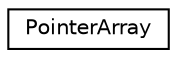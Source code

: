 digraph "Graphical Class Hierarchy"
{
  edge [fontname="Helvetica",fontsize="10",labelfontname="Helvetica",labelfontsize="10"];
  node [fontname="Helvetica",fontsize="10",shape=record];
  rankdir="LR";
  Node1 [label="PointerArray",height=0.2,width=0.4,color="black", fillcolor="white", style="filled",URL="$struct_pointer_array.html"];
}
